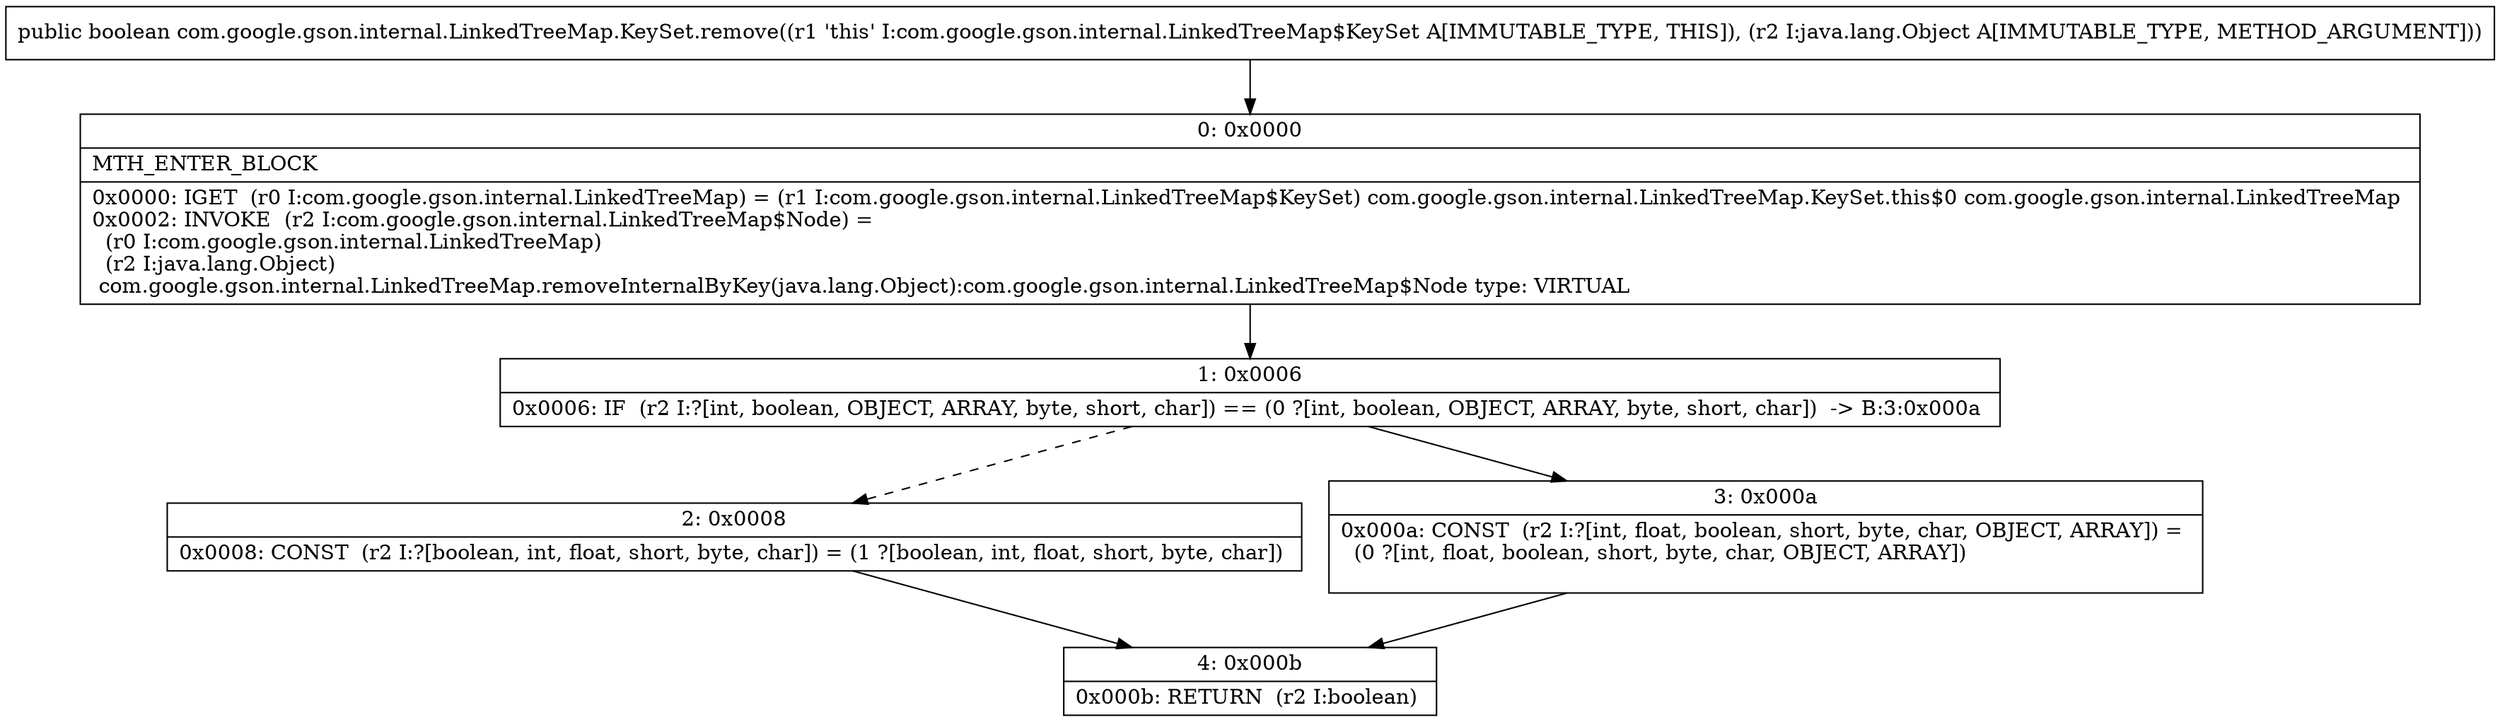 digraph "CFG forcom.google.gson.internal.LinkedTreeMap.KeySet.remove(Ljava\/lang\/Object;)Z" {
Node_0 [shape=record,label="{0\:\ 0x0000|MTH_ENTER_BLOCK\l|0x0000: IGET  (r0 I:com.google.gson.internal.LinkedTreeMap) = (r1 I:com.google.gson.internal.LinkedTreeMap$KeySet) com.google.gson.internal.LinkedTreeMap.KeySet.this$0 com.google.gson.internal.LinkedTreeMap \l0x0002: INVOKE  (r2 I:com.google.gson.internal.LinkedTreeMap$Node) = \l  (r0 I:com.google.gson.internal.LinkedTreeMap)\l  (r2 I:java.lang.Object)\l com.google.gson.internal.LinkedTreeMap.removeInternalByKey(java.lang.Object):com.google.gson.internal.LinkedTreeMap$Node type: VIRTUAL \l}"];
Node_1 [shape=record,label="{1\:\ 0x0006|0x0006: IF  (r2 I:?[int, boolean, OBJECT, ARRAY, byte, short, char]) == (0 ?[int, boolean, OBJECT, ARRAY, byte, short, char])  \-\> B:3:0x000a \l}"];
Node_2 [shape=record,label="{2\:\ 0x0008|0x0008: CONST  (r2 I:?[boolean, int, float, short, byte, char]) = (1 ?[boolean, int, float, short, byte, char]) \l}"];
Node_3 [shape=record,label="{3\:\ 0x000a|0x000a: CONST  (r2 I:?[int, float, boolean, short, byte, char, OBJECT, ARRAY]) = \l  (0 ?[int, float, boolean, short, byte, char, OBJECT, ARRAY])\l \l}"];
Node_4 [shape=record,label="{4\:\ 0x000b|0x000b: RETURN  (r2 I:boolean) \l}"];
MethodNode[shape=record,label="{public boolean com.google.gson.internal.LinkedTreeMap.KeySet.remove((r1 'this' I:com.google.gson.internal.LinkedTreeMap$KeySet A[IMMUTABLE_TYPE, THIS]), (r2 I:java.lang.Object A[IMMUTABLE_TYPE, METHOD_ARGUMENT])) }"];
MethodNode -> Node_0;
Node_0 -> Node_1;
Node_1 -> Node_2[style=dashed];
Node_1 -> Node_3;
Node_2 -> Node_4;
Node_3 -> Node_4;
}

